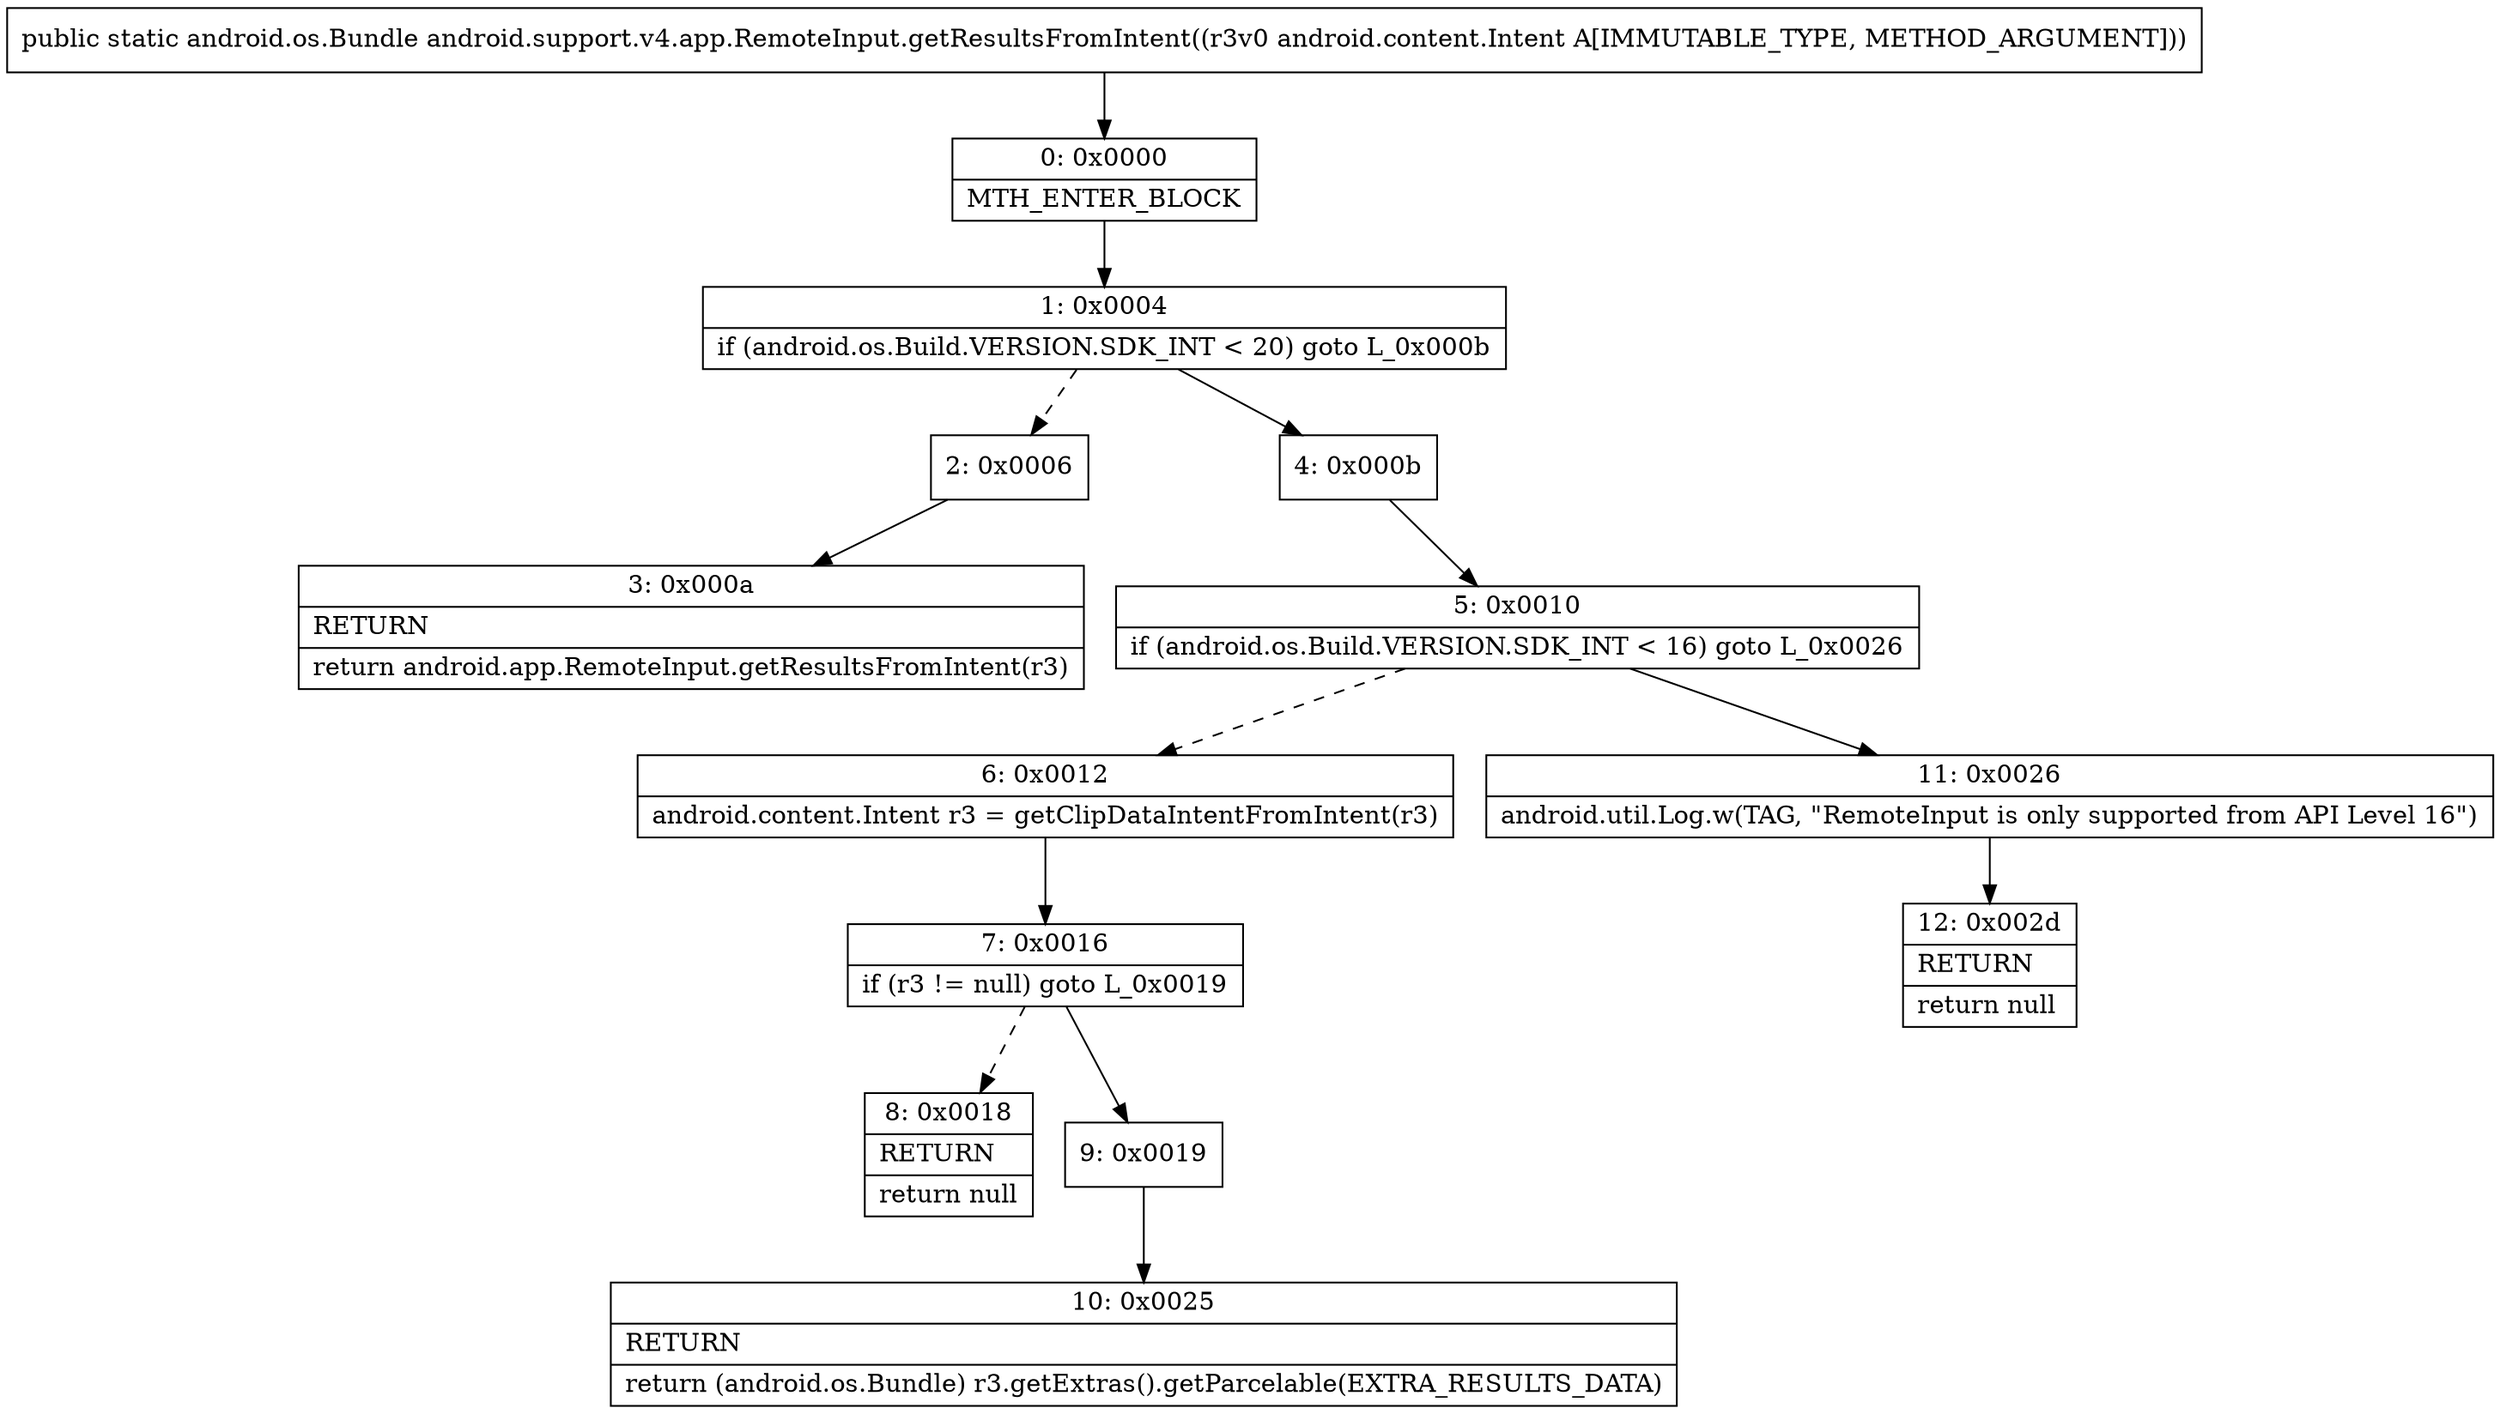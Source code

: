 digraph "CFG forandroid.support.v4.app.RemoteInput.getResultsFromIntent(Landroid\/content\/Intent;)Landroid\/os\/Bundle;" {
Node_0 [shape=record,label="{0\:\ 0x0000|MTH_ENTER_BLOCK\l}"];
Node_1 [shape=record,label="{1\:\ 0x0004|if (android.os.Build.VERSION.SDK_INT \< 20) goto L_0x000b\l}"];
Node_2 [shape=record,label="{2\:\ 0x0006}"];
Node_3 [shape=record,label="{3\:\ 0x000a|RETURN\l|return android.app.RemoteInput.getResultsFromIntent(r3)\l}"];
Node_4 [shape=record,label="{4\:\ 0x000b}"];
Node_5 [shape=record,label="{5\:\ 0x0010|if (android.os.Build.VERSION.SDK_INT \< 16) goto L_0x0026\l}"];
Node_6 [shape=record,label="{6\:\ 0x0012|android.content.Intent r3 = getClipDataIntentFromIntent(r3)\l}"];
Node_7 [shape=record,label="{7\:\ 0x0016|if (r3 != null) goto L_0x0019\l}"];
Node_8 [shape=record,label="{8\:\ 0x0018|RETURN\l|return null\l}"];
Node_9 [shape=record,label="{9\:\ 0x0019}"];
Node_10 [shape=record,label="{10\:\ 0x0025|RETURN\l|return (android.os.Bundle) r3.getExtras().getParcelable(EXTRA_RESULTS_DATA)\l}"];
Node_11 [shape=record,label="{11\:\ 0x0026|android.util.Log.w(TAG, \"RemoteInput is only supported from API Level 16\")\l}"];
Node_12 [shape=record,label="{12\:\ 0x002d|RETURN\l|return null\l}"];
MethodNode[shape=record,label="{public static android.os.Bundle android.support.v4.app.RemoteInput.getResultsFromIntent((r3v0 android.content.Intent A[IMMUTABLE_TYPE, METHOD_ARGUMENT])) }"];
MethodNode -> Node_0;
Node_0 -> Node_1;
Node_1 -> Node_2[style=dashed];
Node_1 -> Node_4;
Node_2 -> Node_3;
Node_4 -> Node_5;
Node_5 -> Node_6[style=dashed];
Node_5 -> Node_11;
Node_6 -> Node_7;
Node_7 -> Node_8[style=dashed];
Node_7 -> Node_9;
Node_9 -> Node_10;
Node_11 -> Node_12;
}

